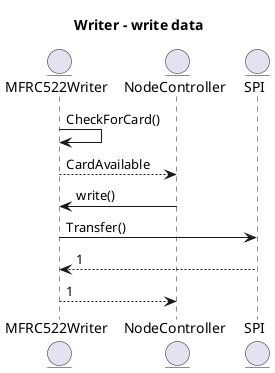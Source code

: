 @startuml
Title Writer - write data
Entity MFRC522Writer
Entity NodeController
Entity SPI


MFRC522Writer -> MFRC522Writer : CheckForCard()
MFRC522Writer --> NodeController : CardAvailable
NodeController -> MFRC522Writer :  write()
MFRC522Writer -> SPI :Transfer()
SPI --> MFRC522Writer :1
MFRC522Writer --> NodeController :1

@enduml